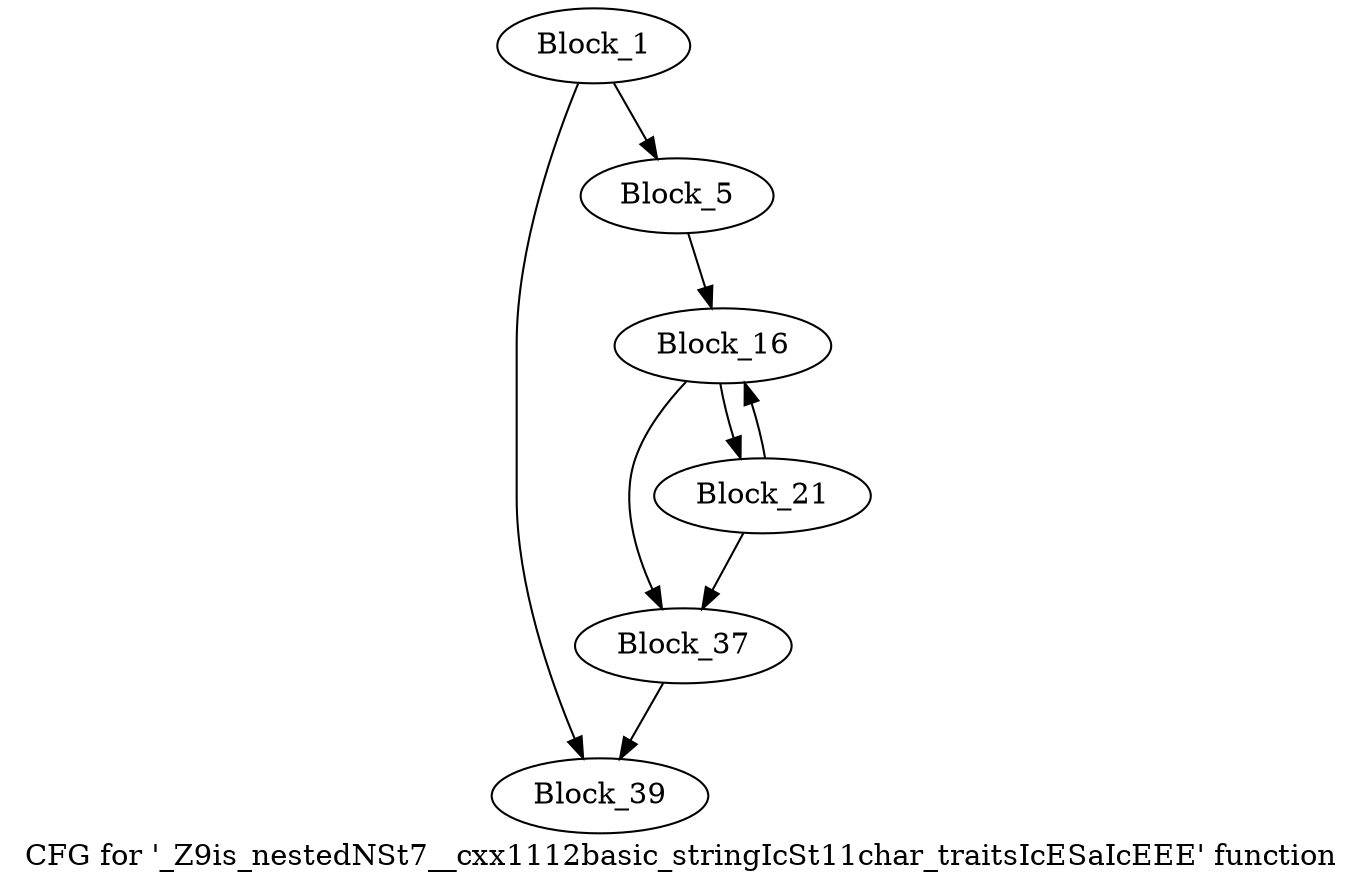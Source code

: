 digraph "CFG for '_Z9is_nestedNSt7__cxx1112basic_stringIcSt11char_traitsIcESaIcEEE' function" {
	label="CFG for '_Z9is_nestedNSt7__cxx1112basic_stringIcSt11char_traitsIcESaIcEEE' function";

	block_1 [label="Block_1"];
	block_1:s0 -> block_39;
	block_1:s1 -> block_5;
	block_5 [label="Block_5"];
	block_5 -> block_16;
	block_16 [label="Block_16"];
	block_16:s0 -> block_37;
	block_16:s1 -> block_21;
	block_21 [label="Block_21"];
	block_21:s0 -> block_16;
	block_21:s1 -> block_37;
	block_37 [label="Block_37"];
	block_37 -> block_39;
	block_39 [label="Block_39"];
}
